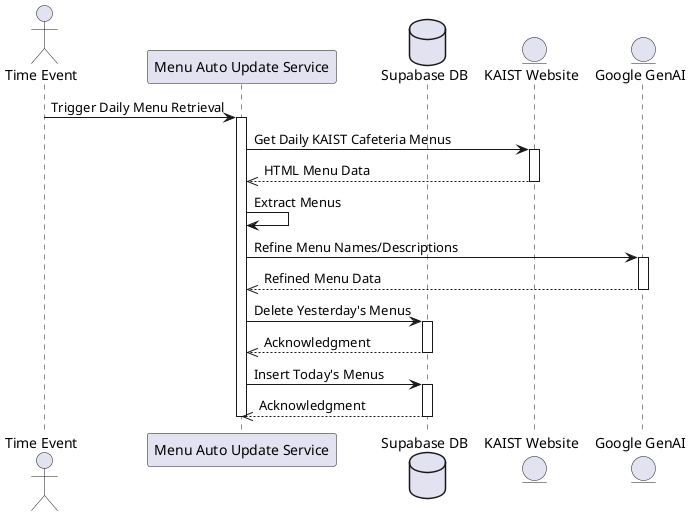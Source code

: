 @startuml
actor "Time Event" as TE
participant "Menu Auto Update Service" as Scraper
database "Supabase DB" as DB
entity "KAIST Website" as KAIST
entity "Google GenAI" as GenAI

TE -> Scraper : Trigger Daily Menu Retrieval
activate Scraper
Scraper -> KAIST : Get Daily KAIST Cafeteria Menus
activate KAIST
KAIST -->> Scraper : HTML Menu Data
deactivate KAIST
Scraper -> Scraper : Extract Menus
Scraper -> GenAI : Refine Menu Names/Descriptions
activate GenAI
GenAI -->> Scraper : Refined Menu Data
deactivate GenAI
Scraper -> DB : Delete Yesterday's Menus
activate DB
DB -->> Scraper : Acknowledgment
deactivate DB
Scraper -> DB : Insert Today's Menus
activate DB
DB -->> Scraper : Acknowledgment
deactivate DB
deactivate Scraper
@enduml
